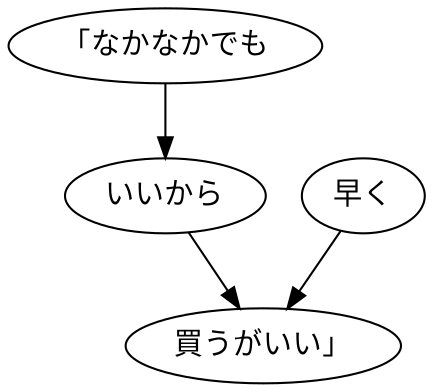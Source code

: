 digraph graph8025 {
	node0 [label="「なかなかでも"];
	node1 [label="いいから"];
	node2 [label="早く"];
	node3 [label="買うがいい」"];
	node0 -> node1;
	node1 -> node3;
	node2 -> node3;
}
